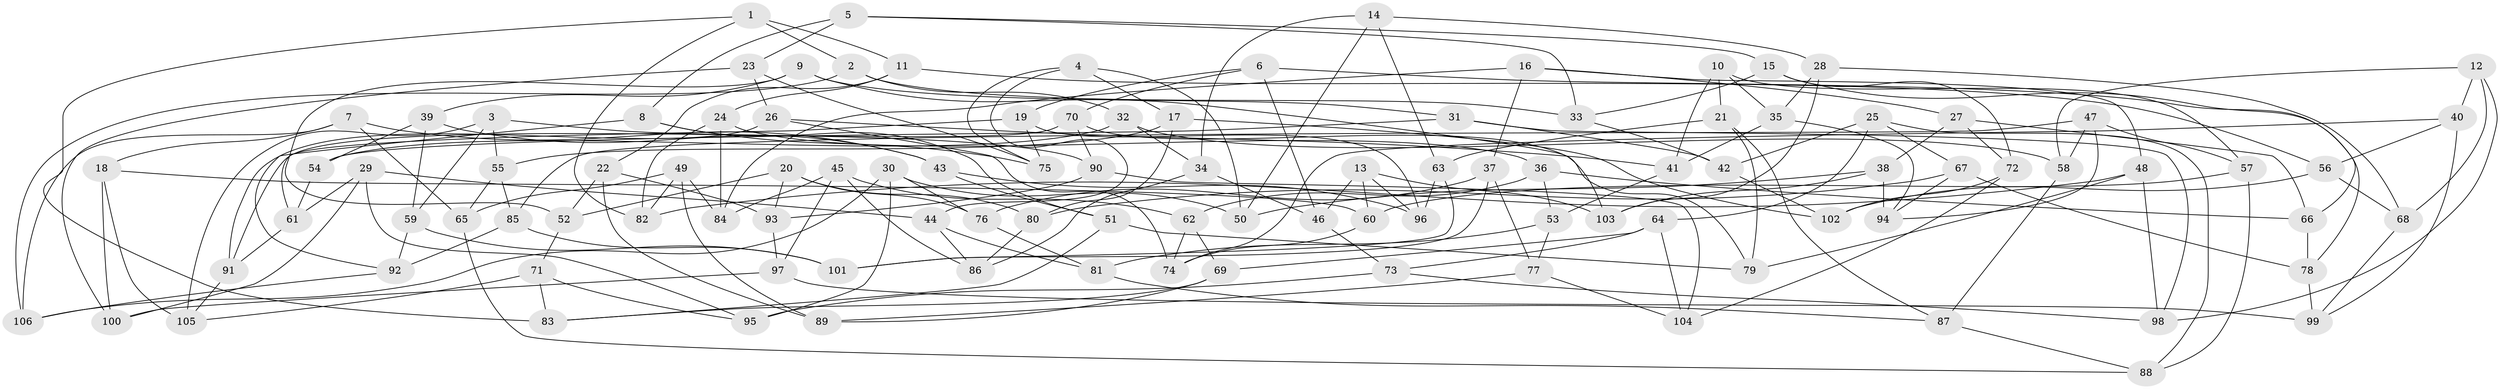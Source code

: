 // coarse degree distribution, {3: 0.015625, 4: 0.328125, 6: 0.546875, 5: 0.109375}
// Generated by graph-tools (version 1.1) at 2025/38/03/04/25 23:38:17]
// undirected, 106 vertices, 212 edges
graph export_dot {
  node [color=gray90,style=filled];
  1;
  2;
  3;
  4;
  5;
  6;
  7;
  8;
  9;
  10;
  11;
  12;
  13;
  14;
  15;
  16;
  17;
  18;
  19;
  20;
  21;
  22;
  23;
  24;
  25;
  26;
  27;
  28;
  29;
  30;
  31;
  32;
  33;
  34;
  35;
  36;
  37;
  38;
  39;
  40;
  41;
  42;
  43;
  44;
  45;
  46;
  47;
  48;
  49;
  50;
  51;
  52;
  53;
  54;
  55;
  56;
  57;
  58;
  59;
  60;
  61;
  62;
  63;
  64;
  65;
  66;
  67;
  68;
  69;
  70;
  71;
  72;
  73;
  74;
  75;
  76;
  77;
  78;
  79;
  80;
  81;
  82;
  83;
  84;
  85;
  86;
  87;
  88;
  89;
  90;
  91;
  92;
  93;
  94;
  95;
  96;
  97;
  98;
  99;
  100;
  101;
  102;
  103;
  104;
  105;
  106;
  1 -- 11;
  1 -- 82;
  1 -- 2;
  1 -- 83;
  2 -- 106;
  2 -- 32;
  2 -- 33;
  3 -- 105;
  3 -- 90;
  3 -- 55;
  3 -- 59;
  4 -- 44;
  4 -- 50;
  4 -- 17;
  4 -- 75;
  5 -- 33;
  5 -- 23;
  5 -- 15;
  5 -- 8;
  6 -- 19;
  6 -- 78;
  6 -- 46;
  6 -- 70;
  7 -- 106;
  7 -- 65;
  7 -- 43;
  7 -- 18;
  8 -- 92;
  8 -- 51;
  8 -- 75;
  9 -- 31;
  9 -- 39;
  9 -- 103;
  9 -- 52;
  10 -- 41;
  10 -- 57;
  10 -- 35;
  10 -- 21;
  11 -- 22;
  11 -- 24;
  11 -- 56;
  12 -- 40;
  12 -- 58;
  12 -- 68;
  12 -- 98;
  13 -- 103;
  13 -- 46;
  13 -- 60;
  13 -- 96;
  14 -- 34;
  14 -- 63;
  14 -- 28;
  14 -- 50;
  15 -- 66;
  15 -- 33;
  15 -- 72;
  16 -- 37;
  16 -- 27;
  16 -- 48;
  16 -- 84;
  17 -- 55;
  17 -- 102;
  17 -- 80;
  18 -- 60;
  18 -- 100;
  18 -- 105;
  19 -- 75;
  19 -- 61;
  19 -- 96;
  20 -- 76;
  20 -- 52;
  20 -- 80;
  20 -- 93;
  21 -- 79;
  21 -- 87;
  21 -- 63;
  22 -- 52;
  22 -- 89;
  22 -- 93;
  23 -- 26;
  23 -- 75;
  23 -- 100;
  24 -- 36;
  24 -- 82;
  24 -- 84;
  25 -- 64;
  25 -- 42;
  25 -- 88;
  25 -- 67;
  26 -- 91;
  26 -- 74;
  26 -- 41;
  27 -- 72;
  27 -- 66;
  27 -- 38;
  28 -- 103;
  28 -- 35;
  28 -- 68;
  29 -- 44;
  29 -- 61;
  29 -- 100;
  29 -- 95;
  30 -- 50;
  30 -- 76;
  30 -- 95;
  30 -- 106;
  31 -- 42;
  31 -- 98;
  31 -- 54;
  32 -- 34;
  32 -- 58;
  32 -- 54;
  33 -- 42;
  34 -- 46;
  34 -- 86;
  35 -- 94;
  35 -- 41;
  36 -- 66;
  36 -- 62;
  36 -- 53;
  37 -- 77;
  37 -- 101;
  37 -- 76;
  38 -- 50;
  38 -- 103;
  38 -- 94;
  39 -- 59;
  39 -- 43;
  39 -- 54;
  40 -- 99;
  40 -- 56;
  40 -- 74;
  41 -- 53;
  42 -- 102;
  43 -- 96;
  43 -- 51;
  44 -- 81;
  44 -- 86;
  45 -- 84;
  45 -- 86;
  45 -- 97;
  45 -- 62;
  46 -- 73;
  47 -- 57;
  47 -- 58;
  47 -- 94;
  47 -- 85;
  48 -- 82;
  48 -- 79;
  48 -- 98;
  49 -- 84;
  49 -- 82;
  49 -- 65;
  49 -- 89;
  51 -- 83;
  51 -- 79;
  52 -- 71;
  53 -- 81;
  53 -- 77;
  54 -- 61;
  55 -- 85;
  55 -- 65;
  56 -- 68;
  56 -- 102;
  57 -- 60;
  57 -- 88;
  58 -- 87;
  59 -- 101;
  59 -- 92;
  60 -- 74;
  61 -- 91;
  62 -- 74;
  62 -- 69;
  63 -- 101;
  63 -- 96;
  64 -- 104;
  64 -- 69;
  64 -- 73;
  65 -- 88;
  66 -- 78;
  67 -- 80;
  67 -- 78;
  67 -- 94;
  68 -- 99;
  69 -- 89;
  69 -- 83;
  70 -- 90;
  70 -- 91;
  70 -- 79;
  71 -- 83;
  71 -- 95;
  71 -- 105;
  72 -- 104;
  72 -- 102;
  73 -- 95;
  73 -- 98;
  76 -- 81;
  77 -- 104;
  77 -- 89;
  78 -- 99;
  80 -- 86;
  81 -- 87;
  85 -- 92;
  85 -- 101;
  87 -- 88;
  90 -- 104;
  90 -- 93;
  91 -- 105;
  92 -- 106;
  93 -- 97;
  97 -- 99;
  97 -- 100;
}
